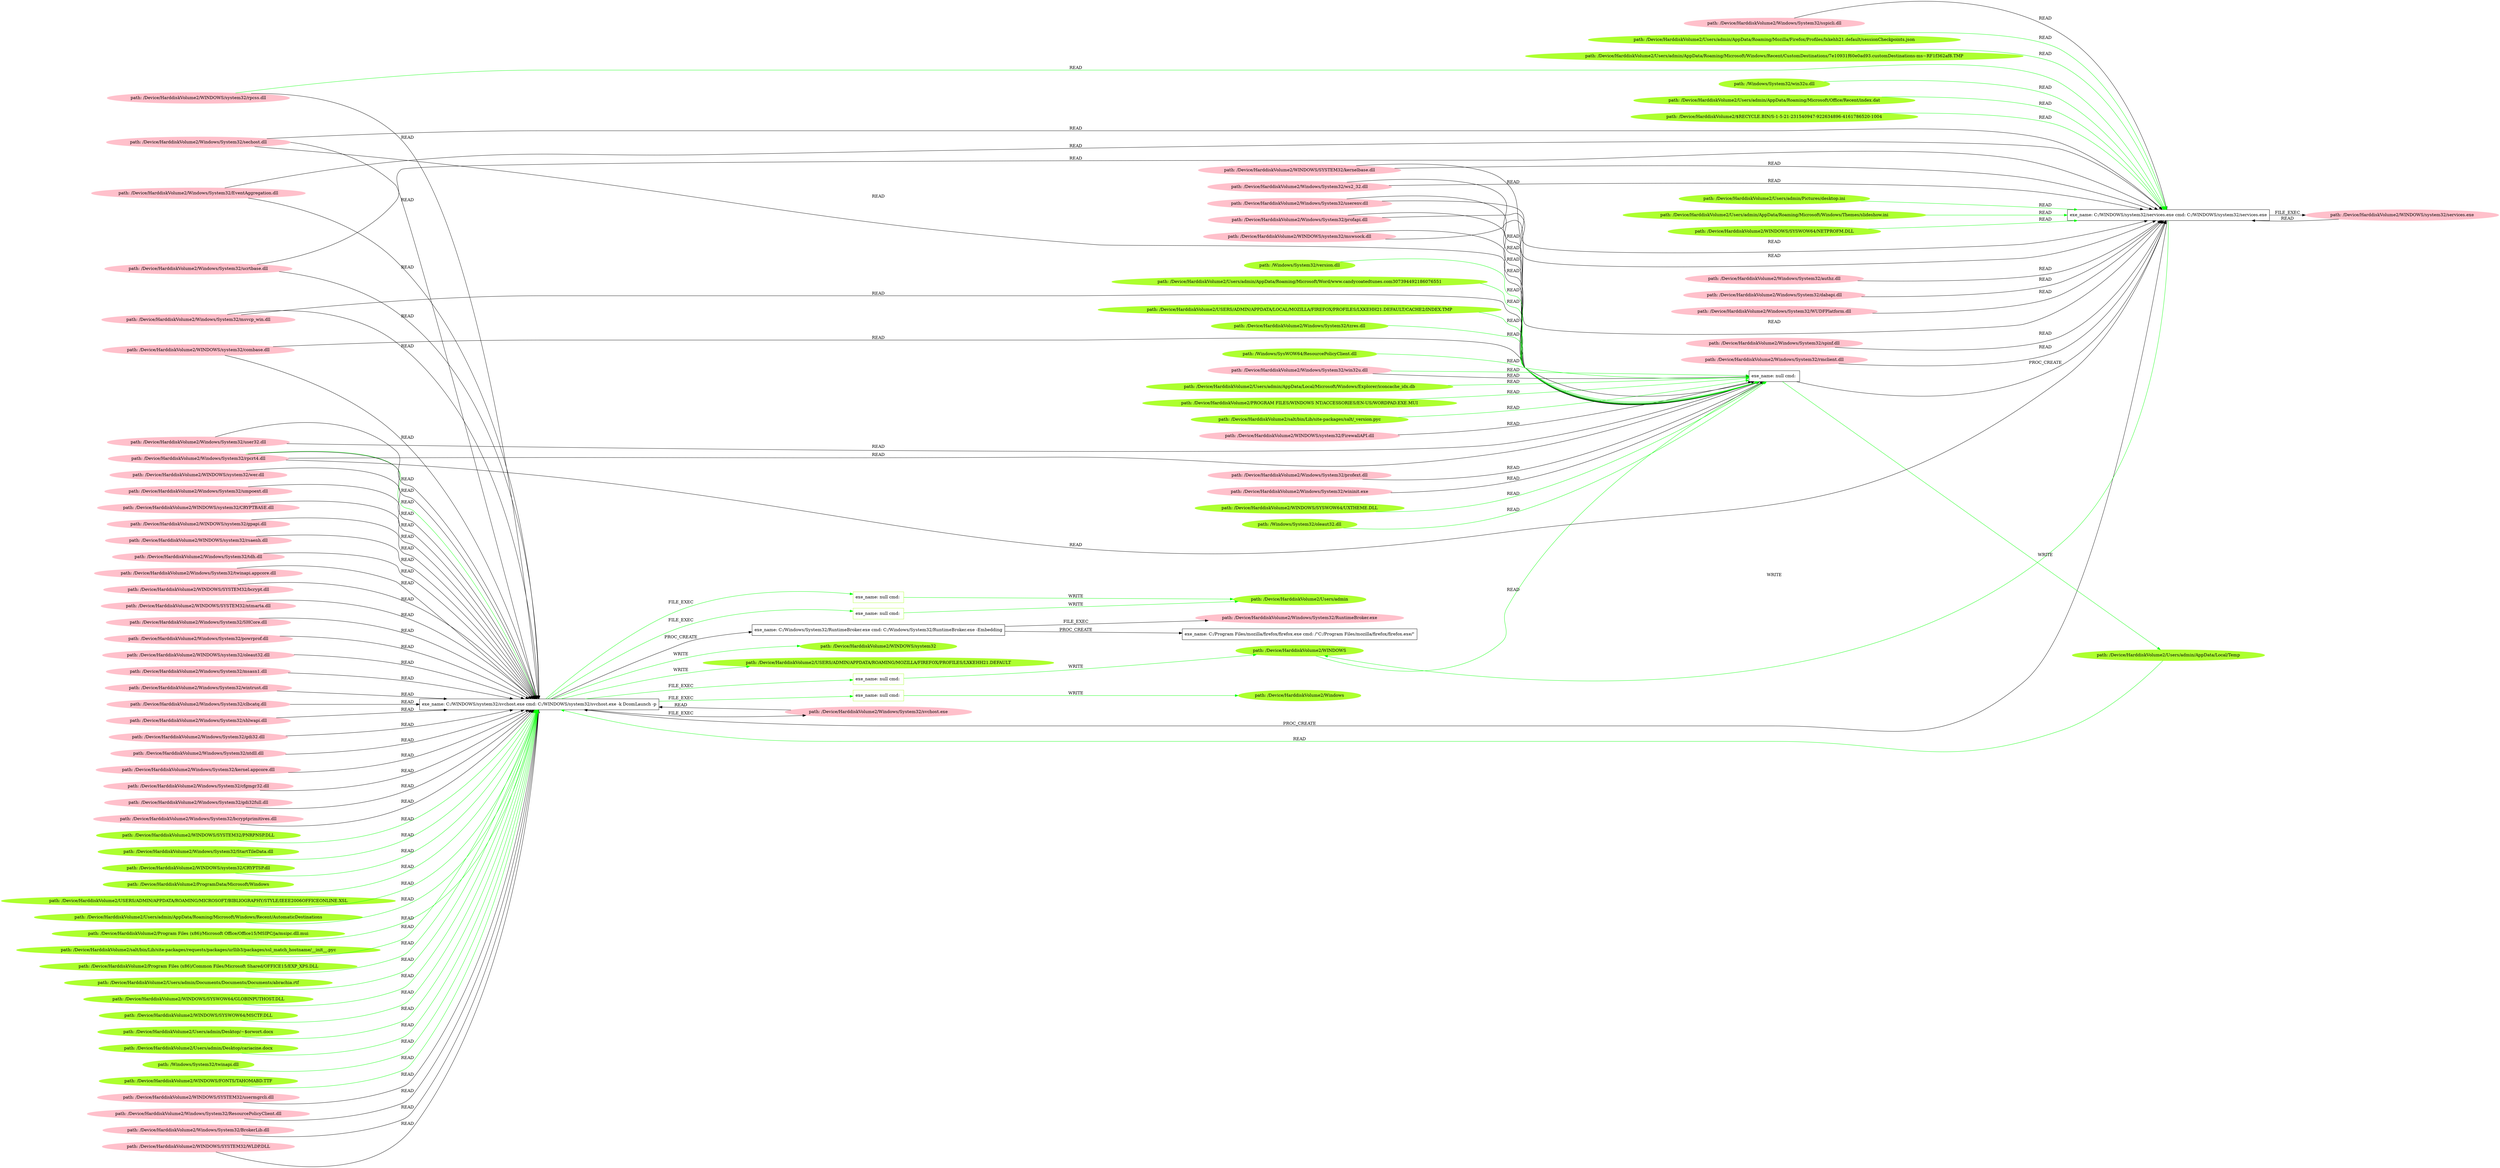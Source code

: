 digraph {
	rankdir=LR
	34 [label="exe_name: C:/WINDOWS/system32/svchost.exe cmd: C:/WINDOWS/system32/svchost.exe -k DcomLaunch -p" color=black shape=box style=solid]
	176 [label="exe_name: null cmd: " color=greenyellow shape=box style=solid]
	34 -> 176 [label=FILE_EXEC color=green]
	34 [label="exe_name: C:/WINDOWS/system32/svchost.exe cmd: C:/WINDOWS/system32/svchost.exe -k DcomLaunch -p" color=black shape=box style=solid]
	184 [label="exe_name: null cmd: " color=greenyellow shape=box style=solid]
	34 -> 184 [label=FILE_EXEC color=green]
	34 [label="exe_name: C:/WINDOWS/system32/svchost.exe cmd: C:/WINDOWS/system32/svchost.exe -k DcomLaunch -p" color=black shape=box style=solid]
	189 [label="exe_name: null cmd: " color=greenyellow shape=box style=solid]
	34 -> 189 [label=FILE_EXEC color=green]
	34 [label="exe_name: C:/WINDOWS/system32/svchost.exe cmd: C:/WINDOWS/system32/svchost.exe -k DcomLaunch -p" color=black shape=box style=solid]
	197 [label="exe_name: null cmd: " color=greenyellow shape=box style=solid]
	34 -> 197 [label=FILE_EXEC color=green]
	171 [label="path: /Device/HarddiskVolume2/$RECYCLE.BIN/S-1-5-21-231540947-922634896-4161786520-1004" color=greenyellow shape=oval style=filled]
	38 [label="exe_name: C:/WINDOWS/system32/services.exe cmd: C:/WINDOWS/system32/services.exe" color=black shape=box style=solid]
	171 -> 38 [label=READ color=green]
	152 [label="path: /Device/HarddiskVolume2/WINDOWS" color=greenyellow shape=oval style=filled]
	39 [label="exe_name: null cmd: " color=black shape=box style=solid]
	152 -> 39 [label=READ color=green]
	130 [label="path: /Device/HarddiskVolume2/Windows/System32/rpcrt4.dll" color=pink shape=oval style=filled]
	34 [label="exe_name: C:/WINDOWS/system32/svchost.exe cmd: C:/WINDOWS/system32/svchost.exe -k DcomLaunch -p" color=black shape=box style=solid]
	130 -> 34 [label=READ color=green]
	192 [label="path: /Device/HarddiskVolume2/WINDOWS/SYSTEM32/PNRPNSP.DLL" color=greenyellow shape=oval style=filled]
	34 [label="exe_name: C:/WINDOWS/system32/svchost.exe cmd: C:/WINDOWS/system32/svchost.exe -k DcomLaunch -p" color=black shape=box style=solid]
	192 -> 34 [label=READ color=green]
	139 [label="path: /Device/HarddiskVolume2/Windows/System32/win32u.dll" color=pink shape=oval style=filled]
	39 [label="exe_name: null cmd: " color=black shape=box style=solid]
	139 -> 39 [label=READ color=green]
	11 [label="path: /Device/HarddiskVolume2/WINDOWS/system32/rpcss.dll" color=pink shape=oval style=filled]
	38 [label="exe_name: C:/WINDOWS/system32/services.exe cmd: C:/WINDOWS/system32/services.exe" color=black shape=box style=solid]
	11 -> 38 [label=READ color=green]
	188 [label="path: /Device/HarddiskVolume2/WINDOWS/system32/CRYPTSP.dll" color=greenyellow shape=oval style=filled]
	34 [label="exe_name: C:/WINDOWS/system32/svchost.exe cmd: C:/WINDOWS/system32/svchost.exe -k DcomLaunch -p" color=black shape=box style=solid]
	188 -> 34 [label=READ color=green]
	155 [label="path: /Device/HarddiskVolume2/Users/admin/AppData/Local/Microsoft/Windows/Explorer/iconcache_idx.db" color=greenyellow shape=oval style=filled]
	39 [label="exe_name: null cmd: " color=black shape=box style=solid]
	155 -> 39 [label=READ color=green]
	153 [label="path: /Device/HarddiskVolume2/PROGRAM FILES/WINDOWS NT/ACCESSORIES/EN-US/WORDPAD.EXE.MUI" color=greenyellow shape=oval style=filled]
	39 [label="exe_name: null cmd: " color=black shape=box style=solid]
	153 -> 39 [label=READ color=green]
	181 [label="path: /Device/HarddiskVolume2/ProgramData/Microsoft/Windows" color=greenyellow shape=oval style=filled]
	34 [label="exe_name: C:/WINDOWS/system32/svchost.exe cmd: C:/WINDOWS/system32/svchost.exe -k DcomLaunch -p" color=black shape=box style=solid]
	181 -> 34 [label=READ color=green]
	164 [label="path: /Device/HarddiskVolume2/Users/admin/Pictures/desktop.ini" color=greenyellow shape=oval style=filled]
	38 [label="exe_name: C:/WINDOWS/system32/services.exe cmd: C:/WINDOWS/system32/services.exe" color=black shape=box style=solid]
	164 -> 38 [label=READ color=green]
	172 [label="path: /Device/HarddiskVolume2/Users/admin/AppData/Roaming/Microsoft/Windows/Themes/slideshow.ini" color=greenyellow shape=oval style=filled]
	38 [label="exe_name: C:/WINDOWS/system32/services.exe cmd: C:/WINDOWS/system32/services.exe" color=black shape=box style=solid]
	172 -> 38 [label=READ color=green]
	163 [label="path: /Device/HarddiskVolume2/WINDOWS/SYSWOW64/NETPROFM.DLL" color=greenyellow shape=oval style=filled]
	38 [label="exe_name: C:/WINDOWS/system32/services.exe cmd: C:/WINDOWS/system32/services.exe" color=black shape=box style=solid]
	163 -> 38 [label=READ color=green]
	191 [label="path: /Device/HarddiskVolume2/USERS/ADMIN/APPDATA/ROAMING/MICROSOFT/BIBLIOGRAPHY/STYLE/IEEE2006OFFICEONLINE.XSL" color=greenyellow shape=oval style=filled]
	34 [label="exe_name: C:/WINDOWS/system32/svchost.exe cmd: C:/WINDOWS/system32/svchost.exe -k DcomLaunch -p" color=black shape=box style=solid]
	191 -> 34 [label=READ color=green]
	195 [label="path: /Device/HarddiskVolume2/Users/admin/AppData/Roaming/Microsoft/Windows/Recent/AutomaticDestinations" color=greenyellow shape=oval style=filled]
	34 [label="exe_name: C:/WINDOWS/system32/svchost.exe cmd: C:/WINDOWS/system32/svchost.exe -k DcomLaunch -p" color=black shape=box style=solid]
	195 -> 34 [label=READ color=green]
	196 [label="path: /Device/HarddiskVolume2/Program Files (x86)/Microsoft Office/Office15/MSIPC/ja/msipc.dll.mui" color=greenyellow shape=oval style=filled]
	34 [label="exe_name: C:/WINDOWS/system32/svchost.exe cmd: C:/WINDOWS/system32/svchost.exe -k DcomLaunch -p" color=black shape=box style=solid]
	196 -> 34 [label=READ color=green]
	160 [label="path: /Device/HarddiskVolume2/salt/bin/Lib/site-packages/salt/_version.pyc" color=greenyellow shape=oval style=filled]
	39 [label="exe_name: null cmd: " color=black shape=box style=solid]
	160 -> 39 [label=READ color=green]
	186 [label="path: /Device/HarddiskVolume2/salt/bin/Lib/site-packages/requests/packages/urllib3/packages/ssl_match_hostname/__init__.pyc" color=greenyellow shape=oval style=filled]
	34 [label="exe_name: C:/WINDOWS/system32/svchost.exe cmd: C:/WINDOWS/system32/svchost.exe -k DcomLaunch -p" color=black shape=box style=solid]
	186 -> 34 [label=READ color=green]
	174 [label="path: /Device/HarddiskVolume2/Program Files (x86)/Common Files/Microsoft Shared/OFFICE15/EXP_XPS.DLL" color=greenyellow shape=oval style=filled]
	34 [label="exe_name: C:/WINDOWS/system32/svchost.exe cmd: C:/WINDOWS/system32/svchost.exe -k DcomLaunch -p" color=black shape=box style=solid]
	174 -> 34 [label=READ color=green]
	51 [label="path: /Device/HarddiskVolume2/WINDOWS/system32/FirewallAPI.dll" color=pink shape=oval style=filled]
	39 [label="exe_name: null cmd: " color=black shape=box style=solid]
	51 -> 39 [label=READ color=black]
	53 [label="path: /Device/HarddiskVolume2/Windows/System32/profext.dll" color=pink shape=oval style=filled]
	39 [label="exe_name: null cmd: " color=black shape=box style=solid]
	53 -> 39 [label=READ color=black]
	65 [label="path: /Device/HarddiskVolume2/Windows/System32/wininit.exe" color=pink shape=oval style=filled]
	39 [label="exe_name: null cmd: " color=black shape=box style=solid]
	65 -> 39 [label=READ color=black]
	81 [label="path: /Device/HarddiskVolume2/Windows/System32/msvcp_win.dll" color=pink shape=oval style=filled]
	39 [label="exe_name: null cmd: " color=black shape=box style=solid]
	81 -> 39 [label=READ color=black]
	88 [label="path: /Device/HarddiskVolume2/Windows/System32/ws2_32.dll" color=pink shape=oval style=filled]
	39 [label="exe_name: null cmd: " color=black shape=box style=solid]
	88 -> 39 [label=READ color=black]
	103 [label="path: /Device/HarddiskVolume2/Windows/System32/user32.dll" color=pink shape=oval style=filled]
	39 [label="exe_name: null cmd: " color=black shape=box style=solid]
	103 -> 39 [label=READ color=black]
	105 [label="path: /Device/HarddiskVolume2/Windows/System32/userenv.dll" color=pink shape=oval style=filled]
	39 [label="exe_name: null cmd: " color=black shape=box style=solid]
	105 -> 39 [label=READ color=black]
	110 [label="path: /Device/HarddiskVolume2/Windows/System32/sechost.dll" color=pink shape=oval style=filled]
	39 [label="exe_name: null cmd: " color=black shape=box style=solid]
	110 -> 39 [label=READ color=black]
	114 [label="path: /Device/HarddiskVolume2/Windows/System32/profapi.dll" color=pink shape=oval style=filled]
	39 [label="exe_name: null cmd: " color=black shape=box style=solid]
	114 -> 39 [label=READ color=black]
	117 [label="path: /Device/HarddiskVolume2/WINDOWS/system32/combase.dll" color=pink shape=oval style=filled]
	39 [label="exe_name: null cmd: " color=black shape=box style=solid]
	117 -> 39 [label=READ color=black]
	119 [label="path: /Device/HarddiskVolume2/WINDOWS/system32/mswsock.dll" color=pink shape=oval style=filled]
	39 [label="exe_name: null cmd: " color=black shape=box style=solid]
	119 -> 39 [label=READ color=black]
	122 [label="path: /Device/HarddiskVolume2/WINDOWS/SYSTEM32/kernelbase.dll" color=pink shape=oval style=filled]
	39 [label="exe_name: null cmd: " color=black shape=box style=solid]
	122 -> 39 [label=READ color=black]
	130 [label="path: /Device/HarddiskVolume2/Windows/System32/rpcrt4.dll" color=pink shape=oval style=filled]
	39 [label="exe_name: null cmd: " color=black shape=box style=solid]
	130 -> 39 [label=READ color=black]
	139 [label="path: /Device/HarddiskVolume2/Windows/System32/win32u.dll" color=pink shape=oval style=filled]
	39 [label="exe_name: null cmd: " color=black shape=box style=solid]
	139 -> 39 [label=READ color=black]
	39 [label="exe_name: null cmd: " color=black shape=box style=solid]
	38 [label="exe_name: C:/WINDOWS/system32/services.exe cmd: C:/WINDOWS/system32/services.exe" color=black shape=box style=solid]
	39 -> 38 [label=PROC_CREATE color=black]
	38 [label="exe_name: C:/WINDOWS/system32/services.exe cmd: C:/WINDOWS/system32/services.exe" color=black shape=box style=solid]
	86 [label="path: /Device/HarddiskVolume2/WINDOWS/system32/services.exe" color=pink shape=oval style=filled]
	38 -> 86 [label=FILE_EXEC color=black]
	52 [label="path: /Device/HarddiskVolume2/Windows/System32/authz.dll" color=pink shape=oval style=filled]
	38 [label="exe_name: C:/WINDOWS/system32/services.exe cmd: C:/WINDOWS/system32/services.exe" color=black shape=box style=solid]
	52 -> 38 [label=READ color=black]
	8 [label="path: /Device/HarddiskVolume2/Windows/System32/dabapi.dll" color=pink shape=oval style=filled]
	38 [label="exe_name: C:/WINDOWS/system32/services.exe cmd: C:/WINDOWS/system32/services.exe" color=black shape=box style=solid]
	8 -> 38 [label=READ color=black]
	66 [label="path: /Device/HarddiskVolume2/Windows/System32/WUDFPlatform.dll" color=pink shape=oval style=filled]
	38 [label="exe_name: C:/WINDOWS/system32/services.exe cmd: C:/WINDOWS/system32/services.exe" color=black shape=box style=solid]
	66 -> 38 [label=READ color=black]
	70 [label="path: /Device/HarddiskVolume2/Windows/System32/spinf.dll" color=pink shape=oval style=filled]
	38 [label="exe_name: C:/WINDOWS/system32/services.exe cmd: C:/WINDOWS/system32/services.exe" color=black shape=box style=solid]
	70 -> 38 [label=READ color=black]
	86 [label="path: /Device/HarddiskVolume2/WINDOWS/system32/services.exe" color=pink shape=oval style=filled]
	38 [label="exe_name: C:/WINDOWS/system32/services.exe cmd: C:/WINDOWS/system32/services.exe" color=black shape=box style=solid]
	86 -> 38 [label=READ color=black]
	91 [label="path: /Device/HarddiskVolume2/Windows/System32/rmclient.dll" color=pink shape=oval style=filled]
	38 [label="exe_name: C:/WINDOWS/system32/services.exe cmd: C:/WINDOWS/system32/services.exe" color=black shape=box style=solid]
	91 -> 38 [label=READ color=black]
	105 [label="path: /Device/HarddiskVolume2/Windows/System32/userenv.dll" color=pink shape=oval style=filled]
	38 [label="exe_name: C:/WINDOWS/system32/services.exe cmd: C:/WINDOWS/system32/services.exe" color=black shape=box style=solid]
	105 -> 38 [label=READ color=black]
	119 [label="path: /Device/HarddiskVolume2/WINDOWS/system32/mswsock.dll" color=pink shape=oval style=filled]
	38 [label="exe_name: C:/WINDOWS/system32/services.exe cmd: C:/WINDOWS/system32/services.exe" color=black shape=box style=solid]
	119 -> 38 [label=READ color=black]
	124 [label="path: /Device/HarddiskVolume2/Windows/System32/EventAggregation.dll" color=pink shape=oval style=filled]
	38 [label="exe_name: C:/WINDOWS/system32/services.exe cmd: C:/WINDOWS/system32/services.exe" color=black shape=box style=solid]
	124 -> 38 [label=READ color=black]
	143 [label="path: /Device/HarddiskVolume2/Windows/System32/sspicli.dll" color=pink shape=oval style=filled]
	38 [label="exe_name: C:/WINDOWS/system32/services.exe cmd: C:/WINDOWS/system32/services.exe" color=black shape=box style=solid]
	143 -> 38 [label=READ color=black]
	88 [label="path: /Device/HarddiskVolume2/Windows/System32/ws2_32.dll" color=pink shape=oval style=filled]
	38 [label="exe_name: C:/WINDOWS/system32/services.exe cmd: C:/WINDOWS/system32/services.exe" color=black shape=box style=solid]
	88 -> 38 [label=READ color=black]
	110 [label="path: /Device/HarddiskVolume2/Windows/System32/sechost.dll" color=pink shape=oval style=filled]
	38 [label="exe_name: C:/WINDOWS/system32/services.exe cmd: C:/WINDOWS/system32/services.exe" color=black shape=box style=solid]
	110 -> 38 [label=READ color=black]
	114 [label="path: /Device/HarddiskVolume2/Windows/System32/profapi.dll" color=pink shape=oval style=filled]
	38 [label="exe_name: C:/WINDOWS/system32/services.exe cmd: C:/WINDOWS/system32/services.exe" color=black shape=box style=solid]
	114 -> 38 [label=READ color=black]
	122 [label="path: /Device/HarddiskVolume2/WINDOWS/SYSTEM32/kernelbase.dll" color=pink shape=oval style=filled]
	38 [label="exe_name: C:/WINDOWS/system32/services.exe cmd: C:/WINDOWS/system32/services.exe" color=black shape=box style=solid]
	122 -> 38 [label=READ color=black]
	130 [label="path: /Device/HarddiskVolume2/Windows/System32/rpcrt4.dll" color=pink shape=oval style=filled]
	38 [label="exe_name: C:/WINDOWS/system32/services.exe cmd: C:/WINDOWS/system32/services.exe" color=black shape=box style=solid]
	130 -> 38 [label=READ color=black]
	133 [label="path: /Device/HarddiskVolume2/Windows/System32/ucrtbase.dll" color=pink shape=oval style=filled]
	38 [label="exe_name: C:/WINDOWS/system32/services.exe cmd: C:/WINDOWS/system32/services.exe" color=black shape=box style=solid]
	133 -> 38 [label=READ color=black]
	38 [label="exe_name: C:/WINDOWS/system32/services.exe cmd: C:/WINDOWS/system32/services.exe" color=black shape=box style=solid]
	34 [label="exe_name: C:/WINDOWS/system32/svchost.exe cmd: C:/WINDOWS/system32/svchost.exe -k DcomLaunch -p" color=black shape=box style=solid]
	38 -> 34 [label=PROC_CREATE color=black]
	34 [label="exe_name: C:/WINDOWS/system32/svchost.exe cmd: C:/WINDOWS/system32/svchost.exe -k DcomLaunch -p" color=black shape=box style=solid]
	92 [label="path: /Device/HarddiskVolume2/Windows/System32/svchost.exe" color=pink shape=oval style=filled]
	34 -> 92 [label=FILE_EXEC color=black]
	44 [label="path: /Device/HarddiskVolume2/WINDOWS/SYSTEM32/usermgrcli.dll" color=pink shape=oval style=filled]
	34 [label="exe_name: C:/WINDOWS/system32/svchost.exe cmd: C:/WINDOWS/system32/svchost.exe -k DcomLaunch -p" color=black shape=box style=solid]
	44 -> 34 [label=READ color=black]
	48 [label="path: /Device/HarddiskVolume2/Windows/System32/ResourcePolicyClient.dll" color=pink shape=oval style=filled]
	34 [label="exe_name: C:/WINDOWS/system32/svchost.exe cmd: C:/WINDOWS/system32/svchost.exe -k DcomLaunch -p" color=black shape=box style=solid]
	48 -> 34 [label=READ color=black]
	11 [label="path: /Device/HarddiskVolume2/WINDOWS/system32/rpcss.dll" color=pink shape=oval style=filled]
	34 [label="exe_name: C:/WINDOWS/system32/svchost.exe cmd: C:/WINDOWS/system32/svchost.exe -k DcomLaunch -p" color=black shape=box style=solid]
	11 -> 34 [label=READ color=black]
	55 [label="path: /Device/HarddiskVolume2/Windows/System32/BrokerLib.dll" color=pink shape=oval style=filled]
	34 [label="exe_name: C:/WINDOWS/system32/svchost.exe cmd: C:/WINDOWS/system32/svchost.exe -k DcomLaunch -p" color=black shape=box style=solid]
	55 -> 34 [label=READ color=black]
	58 [label="path: /Device/HarddiskVolume2/WINDOWS/SYSTEM32/WLDP.DLL" color=pink shape=oval style=filled]
	34 [label="exe_name: C:/WINDOWS/system32/svchost.exe cmd: C:/WINDOWS/system32/svchost.exe -k DcomLaunch -p" color=black shape=box style=solid]
	58 -> 34 [label=READ color=black]
	4 [label="path: /Device/HarddiskVolume2/WINDOWS/system32/wer.dll" color=pink shape=oval style=filled]
	34 [label="exe_name: C:/WINDOWS/system32/svchost.exe cmd: C:/WINDOWS/system32/svchost.exe -k DcomLaunch -p" color=black shape=box style=solid]
	4 -> 34 [label=READ color=black]
	62 [label="path: /Device/HarddiskVolume2/Windows/System32/umpoext.dll" color=pink shape=oval style=filled]
	34 [label="exe_name: C:/WINDOWS/system32/svchost.exe cmd: C:/WINDOWS/system32/svchost.exe -k DcomLaunch -p" color=black shape=box style=solid]
	62 -> 34 [label=READ color=black]
	63 [label="path: /Device/HarddiskVolume2/WINDOWS/system32/CRYPTBASE.dll" color=pink shape=oval style=filled]
	34 [label="exe_name: C:/WINDOWS/system32/svchost.exe cmd: C:/WINDOWS/system32/svchost.exe -k DcomLaunch -p" color=black shape=box style=solid]
	63 -> 34 [label=READ color=black]
	26 [label="path: /Device/HarddiskVolume2/WINDOWS/system32/gpapi.dll" color=pink shape=oval style=filled]
	34 [label="exe_name: C:/WINDOWS/system32/svchost.exe cmd: C:/WINDOWS/system32/svchost.exe -k DcomLaunch -p" color=black shape=box style=solid]
	26 -> 34 [label=READ color=black]
	29 [label="path: /Device/HarddiskVolume2/WINDOWS/system32/rsaenh.dll" color=pink shape=oval style=filled]
	34 [label="exe_name: C:/WINDOWS/system32/svchost.exe cmd: C:/WINDOWS/system32/svchost.exe -k DcomLaunch -p" color=black shape=box style=solid]
	29 -> 34 [label=READ color=black]
	74 [label="path: /Device/HarddiskVolume2/Windows/System32/tdh.dll" color=pink shape=oval style=filled]
	34 [label="exe_name: C:/WINDOWS/system32/svchost.exe cmd: C:/WINDOWS/system32/svchost.exe -k DcomLaunch -p" color=black shape=box style=solid]
	74 -> 34 [label=READ color=black]
	77 [label="path: /Device/HarddiskVolume2/Windows/System32/twinapi.appcore.dll" color=pink shape=oval style=filled]
	34 [label="exe_name: C:/WINDOWS/system32/svchost.exe cmd: C:/WINDOWS/system32/svchost.exe -k DcomLaunch -p" color=black shape=box style=solid]
	77 -> 34 [label=READ color=black]
	92 [label="path: /Device/HarddiskVolume2/Windows/System32/svchost.exe" color=pink shape=oval style=filled]
	34 [label="exe_name: C:/WINDOWS/system32/svchost.exe cmd: C:/WINDOWS/system32/svchost.exe -k DcomLaunch -p" color=black shape=box style=solid]
	92 -> 34 [label=READ color=black]
	97 [label="path: /Device/HarddiskVolume2/WINDOWS/SYSTEM32/bcrypt.dll" color=pink shape=oval style=filled]
	34 [label="exe_name: C:/WINDOWS/system32/svchost.exe cmd: C:/WINDOWS/system32/svchost.exe -k DcomLaunch -p" color=black shape=box style=solid]
	97 -> 34 [label=READ color=black]
	129 [label="path: /Device/HarddiskVolume2/WINDOWS/SYSTEM32/ntmarta.dll" color=pink shape=oval style=filled]
	34 [label="exe_name: C:/WINDOWS/system32/svchost.exe cmd: C:/WINDOWS/system32/svchost.exe -k DcomLaunch -p" color=black shape=box style=solid]
	129 -> 34 [label=READ color=black]
	10 [label="path: /Device/HarddiskVolume2/Windows/System32/powrprof.dll" color=pink shape=oval style=filled]
	34 [label="exe_name: C:/WINDOWS/system32/svchost.exe cmd: C:/WINDOWS/system32/svchost.exe -k DcomLaunch -p" color=black shape=box style=solid]
	10 -> 34 [label=READ color=black]
	16 [label="path: /Device/HarddiskVolume2/Windows/System32/SHCore.dll" color=pink shape=oval style=filled]
	34 [label="exe_name: C:/WINDOWS/system32/svchost.exe cmd: C:/WINDOWS/system32/svchost.exe -k DcomLaunch -p" color=black shape=box style=solid]
	16 -> 34 [label=READ color=black]
	20 [label="path: /Device/HarddiskVolume2/WINDOWS/system32/oleaut32.dll" color=pink shape=oval style=filled]
	34 [label="exe_name: C:/WINDOWS/system32/svchost.exe cmd: C:/WINDOWS/system32/svchost.exe -k DcomLaunch -p" color=black shape=box style=solid]
	20 -> 34 [label=READ color=black]
	23 [label="path: /Device/HarddiskVolume2/Windows/System32/msasn1.dll" color=pink shape=oval style=filled]
	34 [label="exe_name: C:/WINDOWS/system32/svchost.exe cmd: C:/WINDOWS/system32/svchost.exe -k DcomLaunch -p" color=black shape=box style=solid]
	23 -> 34 [label=READ color=black]
	35 [label="path: /Device/HarddiskVolume2/Windows/System32/wintrust.dll" color=pink shape=oval style=filled]
	34 [label="exe_name: C:/WINDOWS/system32/svchost.exe cmd: C:/WINDOWS/system32/svchost.exe -k DcomLaunch -p" color=black shape=box style=solid]
	35 -> 34 [label=READ color=black]
	37 [label="path: /Device/HarddiskVolume2/Windows/System32/clbcatq.dll" color=pink shape=oval style=filled]
	34 [label="exe_name: C:/WINDOWS/system32/svchost.exe cmd: C:/WINDOWS/system32/svchost.exe -k DcomLaunch -p" color=black shape=box style=solid]
	37 -> 34 [label=READ color=black]
	40 [label="path: /Device/HarddiskVolume2/Windows/System32/shlwapi.dll" color=pink shape=oval style=filled]
	34 [label="exe_name: C:/WINDOWS/system32/svchost.exe cmd: C:/WINDOWS/system32/svchost.exe -k DcomLaunch -p" color=black shape=box style=solid]
	40 -> 34 [label=READ color=black]
	79 [label="path: /Device/HarddiskVolume2/Windows/System32/gdi32.dll" color=pink shape=oval style=filled]
	34 [label="exe_name: C:/WINDOWS/system32/svchost.exe cmd: C:/WINDOWS/system32/svchost.exe -k DcomLaunch -p" color=black shape=box style=solid]
	79 -> 34 [label=READ color=black]
	81 [label="path: /Device/HarddiskVolume2/Windows/System32/msvcp_win.dll" color=pink shape=oval style=filled]
	34 [label="exe_name: C:/WINDOWS/system32/svchost.exe cmd: C:/WINDOWS/system32/svchost.exe -k DcomLaunch -p" color=black shape=box style=solid]
	81 -> 34 [label=READ color=black]
	84 [label="path: /Device/HarddiskVolume2/Windows/System32/ntdll.dll" color=pink shape=oval style=filled]
	34 [label="exe_name: C:/WINDOWS/system32/svchost.exe cmd: C:/WINDOWS/system32/svchost.exe -k DcomLaunch -p" color=black shape=box style=solid]
	84 -> 34 [label=READ color=black]
	99 [label="path: /Device/HarddiskVolume2/Windows/System32/kernel.appcore.dll" color=pink shape=oval style=filled]
	34 [label="exe_name: C:/WINDOWS/system32/svchost.exe cmd: C:/WINDOWS/system32/svchost.exe -k DcomLaunch -p" color=black shape=box style=solid]
	99 -> 34 [label=READ color=black]
	102 [label="path: /Device/HarddiskVolume2/Windows/System32/gdi32full.dll" color=pink shape=oval style=filled]
	34 [label="exe_name: C:/WINDOWS/system32/svchost.exe cmd: C:/WINDOWS/system32/svchost.exe -k DcomLaunch -p" color=black shape=box style=solid]
	102 -> 34 [label=READ color=black]
	103 [label="path: /Device/HarddiskVolume2/Windows/System32/user32.dll" color=pink shape=oval style=filled]
	34 [label="exe_name: C:/WINDOWS/system32/svchost.exe cmd: C:/WINDOWS/system32/svchost.exe -k DcomLaunch -p" color=black shape=box style=solid]
	103 -> 34 [label=READ color=black]
	110 [label="path: /Device/HarddiskVolume2/Windows/System32/sechost.dll" color=pink shape=oval style=filled]
	34 [label="exe_name: C:/WINDOWS/system32/svchost.exe cmd: C:/WINDOWS/system32/svchost.exe -k DcomLaunch -p" color=black shape=box style=solid]
	110 -> 34 [label=READ color=black]
	117 [label="path: /Device/HarddiskVolume2/WINDOWS/system32/combase.dll" color=pink shape=oval style=filled]
	34 [label="exe_name: C:/WINDOWS/system32/svchost.exe cmd: C:/WINDOWS/system32/svchost.exe -k DcomLaunch -p" color=black shape=box style=solid]
	117 -> 34 [label=READ color=black]
	124 [label="path: /Device/HarddiskVolume2/Windows/System32/EventAggregation.dll" color=pink shape=oval style=filled]
	34 [label="exe_name: C:/WINDOWS/system32/svchost.exe cmd: C:/WINDOWS/system32/svchost.exe -k DcomLaunch -p" color=black shape=box style=solid]
	124 -> 34 [label=READ color=black]
	130 [label="path: /Device/HarddiskVolume2/Windows/System32/rpcrt4.dll" color=pink shape=oval style=filled]
	34 [label="exe_name: C:/WINDOWS/system32/svchost.exe cmd: C:/WINDOWS/system32/svchost.exe -k DcomLaunch -p" color=black shape=box style=solid]
	130 -> 34 [label=READ color=black]
	133 [label="path: /Device/HarddiskVolume2/Windows/System32/ucrtbase.dll" color=pink shape=oval style=filled]
	34 [label="exe_name: C:/WINDOWS/system32/svchost.exe cmd: C:/WINDOWS/system32/svchost.exe -k DcomLaunch -p" color=black shape=box style=solid]
	133 -> 34 [label=READ color=black]
	136 [label="path: /Device/HarddiskVolume2/Windows/System32/cfgmgr32.dll" color=pink shape=oval style=filled]
	34 [label="exe_name: C:/WINDOWS/system32/svchost.exe cmd: C:/WINDOWS/system32/svchost.exe -k DcomLaunch -p" color=black shape=box style=solid]
	136 -> 34 [label=READ color=black]
	141 [label="path: /Device/HarddiskVolume2/Windows/System32/bcryptprimitives.dll" color=pink shape=oval style=filled]
	34 [label="exe_name: C:/WINDOWS/system32/svchost.exe cmd: C:/WINDOWS/system32/svchost.exe -k DcomLaunch -p" color=black shape=box style=solid]
	141 -> 34 [label=READ color=black]
	182 [label="path: /Device/HarddiskVolume2/Windows/System32/StartTileData.dll" color=greenyellow shape=oval style=filled]
	34 [label="exe_name: C:/WINDOWS/system32/svchost.exe cmd: C:/WINDOWS/system32/svchost.exe -k DcomLaunch -p" color=black shape=box style=solid]
	182 -> 34 [label=READ color=green]
	159 [label="path: /Device/HarddiskVolume2/Windows/System32/tzres.dll" color=greenyellow shape=oval style=filled]
	39 [label="exe_name: null cmd: " color=black shape=box style=solid]
	159 -> 39 [label=READ color=green]
	179 [label="path: /Device/HarddiskVolume2/Users/admin/Documents/Documents/Documents/abrachia.rtf" color=greenyellow shape=oval style=filled]
	34 [label="exe_name: C:/WINDOWS/system32/svchost.exe cmd: C:/WINDOWS/system32/svchost.exe -k DcomLaunch -p" color=black shape=box style=solid]
	179 -> 34 [label=READ color=green]
	158 [label="path: /Windows/SysWOW64/ResourcePolicyClient.dll" color=greenyellow shape=oval style=filled]
	39 [label="exe_name: null cmd: " color=black shape=box style=solid]
	158 -> 39 [label=READ color=green]
	166 [label="path: /Device/HarddiskVolume2/Users/admin/AppData/Roaming/Mozilla/Firefox/Profiles/lxkehh21.default/sessionCheckpoints.json" color=greenyellow shape=oval style=filled]
	38 [label="exe_name: C:/WINDOWS/system32/services.exe cmd: C:/WINDOWS/system32/services.exe" color=black shape=box style=solid]
	166 -> 38 [label=READ color=green]
	184 [label="exe_name: null cmd: " color=greenyellow shape=box style=solid]
	152 [label="path: /Device/HarddiskVolume2/WINDOWS" color=greenyellow shape=oval style=filled]
	184 -> 152 [label=WRITE color=green]
	157 [label="path: /Device/HarddiskVolume2/WINDOWS/SYSWOW64/UXTHEME.DLL" color=greenyellow shape=oval style=filled]
	39 [label="exe_name: null cmd: " color=black shape=box style=solid]
	157 -> 39 [label=READ color=green]
	183 [label="path: /Device/HarddiskVolume2/WINDOWS/SYSWOW64/GLOBINPUTHOST.DLL" color=greenyellow shape=oval style=filled]
	34 [label="exe_name: C:/WINDOWS/system32/svchost.exe cmd: C:/WINDOWS/system32/svchost.exe -k DcomLaunch -p" color=black shape=box style=solid]
	183 -> 34 [label=READ color=green]
	34 [label="exe_name: C:/WINDOWS/system32/svchost.exe cmd: C:/WINDOWS/system32/svchost.exe -k DcomLaunch -p" color=black shape=box style=solid]
	0 [label="exe_name: C:/Windows/System32/RuntimeBroker.exe cmd: C:/Windows/System32/RuntimeBroker.exe -Embedding" color=black shape=box style=solid]
	34 -> 0 [label=PROC_CREATE color=black]
	0 [label="exe_name: C:/Windows/System32/RuntimeBroker.exe cmd: C:/Windows/System32/RuntimeBroker.exe -Embedding" color=black shape=box style=solid]
	36 [label="path: /Device/HarddiskVolume2/Windows/System32/RuntimeBroker.exe" color=pink shape=oval style=filled]
	0 -> 36 [label=FILE_EXEC color=black]
	167 [label="path: /Device/HarddiskVolume2/Users/admin/AppData/Roaming/Microsoft/Windows/Recent/CustomDestinations/7e10931f60e0ad93.customDestinations-ms~RF1f362af8.TMP" color=greenyellow shape=oval style=filled]
	38 [label="exe_name: C:/WINDOWS/system32/services.exe cmd: C:/WINDOWS/system32/services.exe" color=black shape=box style=solid]
	167 -> 38 [label=READ color=green]
	187 [label="path: /Device/HarddiskVolume2/WINDOWS/SYSWOW64/MSCTF.DLL" color=greenyellow shape=oval style=filled]
	34 [label="exe_name: C:/WINDOWS/system32/svchost.exe cmd: C:/WINDOWS/system32/svchost.exe -k DcomLaunch -p" color=black shape=box style=solid]
	187 -> 34 [label=READ color=green]
	39 [label="exe_name: null cmd: " color=black shape=box style=solid]
	162 [label="path: /Device/HarddiskVolume2/Users/admin/AppData/Local/Temp" color=greenyellow shape=oval style=filled]
	39 -> 162 [label=WRITE color=green]
	38 [label="exe_name: C:/WINDOWS/system32/services.exe cmd: C:/WINDOWS/system32/services.exe" color=black shape=box style=solid]
	152 [label="path: /Device/HarddiskVolume2/WINDOWS" color=greenyellow shape=oval style=filled]
	38 -> 152 [label=WRITE color=green]
	0 [label="exe_name: C:/Windows/System32/RuntimeBroker.exe cmd: C:/Windows/System32/RuntimeBroker.exe -Embedding" color=black shape=box style=solid]
	1 [label="exe_name: C:/Program Files/mozilla/firefox/firefox.exe cmd: /\"C:/Program Files/mozilla/firefox/firefox.exe/\"" color=black shape=box style=solid]
	0 -> 1 [label=PROC_CREATE color=black]
	150 [label="path: /Windows/System32/oleaut32.dll" color=greenyellow shape=oval style=filled]
	39 [label="exe_name: null cmd: " color=black shape=box style=solid]
	150 -> 39 [label=READ color=green]
	162 [label="path: /Device/HarddiskVolume2/Users/admin/AppData/Local/Temp" color=greenyellow shape=oval style=filled]
	34 [label="exe_name: C:/WINDOWS/system32/svchost.exe cmd: C:/WINDOWS/system32/svchost.exe -k DcomLaunch -p" color=black shape=box style=solid]
	162 -> 34 [label=READ color=green]
	156 [label="path: /Windows/System32/version.dll" color=greenyellow shape=oval style=filled]
	39 [label="exe_name: null cmd: " color=black shape=box style=solid]
	156 -> 39 [label=READ color=green]
	165 [label="path: /Windows/System32/win32u.dll" color=greenyellow shape=oval style=filled]
	38 [label="exe_name: C:/WINDOWS/system32/services.exe cmd: C:/WINDOWS/system32/services.exe" color=black shape=box style=solid]
	165 -> 38 [label=READ color=green]
	175 [label="path: /Device/HarddiskVolume2/Users/admin/Desktop/~$orwort.docx" color=greenyellow shape=oval style=filled]
	34 [label="exe_name: C:/WINDOWS/system32/svchost.exe cmd: C:/WINDOWS/system32/svchost.exe -k DcomLaunch -p" color=black shape=box style=solid]
	175 -> 34 [label=READ color=green]
	194 [label="path: /Device/HarddiskVolume2/Users/admin/Desktop/cariacine.docx" color=greenyellow shape=oval style=filled]
	34 [label="exe_name: C:/WINDOWS/system32/svchost.exe cmd: C:/WINDOWS/system32/svchost.exe -k DcomLaunch -p" color=black shape=box style=solid]
	194 -> 34 [label=READ color=green]
	193 [label="path: /Windows/System32/twinapi.dll" color=greenyellow shape=oval style=filled]
	34 [label="exe_name: C:/WINDOWS/system32/svchost.exe cmd: C:/WINDOWS/system32/svchost.exe -k DcomLaunch -p" color=black shape=box style=solid]
	193 -> 34 [label=READ color=green]
	197 [label="exe_name: null cmd: " color=greenyellow shape=box style=solid]
	177 [label="path: /Device/HarddiskVolume2/Users/admin" color=greenyellow shape=oval style=filled]
	197 -> 177 [label=WRITE color=green]
	169 [label="path: /Device/HarddiskVolume2/Users/admin/AppData/Roaming/Microsoft/Office/Recent/index.dat" color=greenyellow shape=oval style=filled]
	38 [label="exe_name: C:/WINDOWS/system32/services.exe cmd: C:/WINDOWS/system32/services.exe" color=black shape=box style=solid]
	169 -> 38 [label=READ color=green]
	189 [label="exe_name: null cmd: " color=greenyellow shape=box style=solid]
	190 [label="path: /Device/HarddiskVolume2/Windows" color=greenyellow shape=oval style=filled]
	189 -> 190 [label=WRITE color=green]
	176 [label="exe_name: null cmd: " color=greenyellow shape=box style=solid]
	177 [label="path: /Device/HarddiskVolume2/Users/admin" color=greenyellow shape=oval style=filled]
	176 -> 177 [label=WRITE color=green]
	173 [label="path: /Device/HarddiskVolume2/WINDOWS/FONTS/TAHOMABD.TTF" color=greenyellow shape=oval style=filled]
	34 [label="exe_name: C:/WINDOWS/system32/svchost.exe cmd: C:/WINDOWS/system32/svchost.exe -k DcomLaunch -p" color=black shape=box style=solid]
	173 -> 34 [label=READ color=green]
	151 [label="path: /Device/HarddiskVolume2/Users/admin/AppData/Roaming/Microsoft/Word/www.candycoatedtunes.com307394492186076551" color=greenyellow shape=oval style=filled]
	39 [label="exe_name: null cmd: " color=black shape=box style=solid]
	151 -> 39 [label=READ color=green]
	161 [label="path: /Device/HarddiskVolume2/USERS/ADMIN/APPDATA/LOCAL/MOZILLA/FIREFOX/PROFILES/LXKEHH21.DEFAULT/CACHE2/INDEX.TMP" color=greenyellow shape=oval style=filled]
	39 [label="exe_name: null cmd: " color=black shape=box style=solid]
	161 -> 39 [label=READ color=green]
	34 [label="exe_name: C:/WINDOWS/system32/svchost.exe cmd: C:/WINDOWS/system32/svchost.exe -k DcomLaunch -p" color=black shape=box style=solid]
	199 [label="path: /Device/HarddiskVolume2/WINDOWS/system32" color=greenyellow shape=oval style=filled]
	34 -> 199 [label=WRITE color=green]
	34 [label="exe_name: C:/WINDOWS/system32/svchost.exe cmd: C:/WINDOWS/system32/svchost.exe -k DcomLaunch -p" color=black shape=box style=solid]
	180 [label="path: /Device/HarddiskVolume2/USERS/ADMIN/APPDATA/ROAMING/MOZILLA/FIREFOX/PROFILES/LXKEHH21.DEFAULT" color=greenyellow shape=oval style=filled]
	34 -> 180 [label=WRITE color=green]
}
